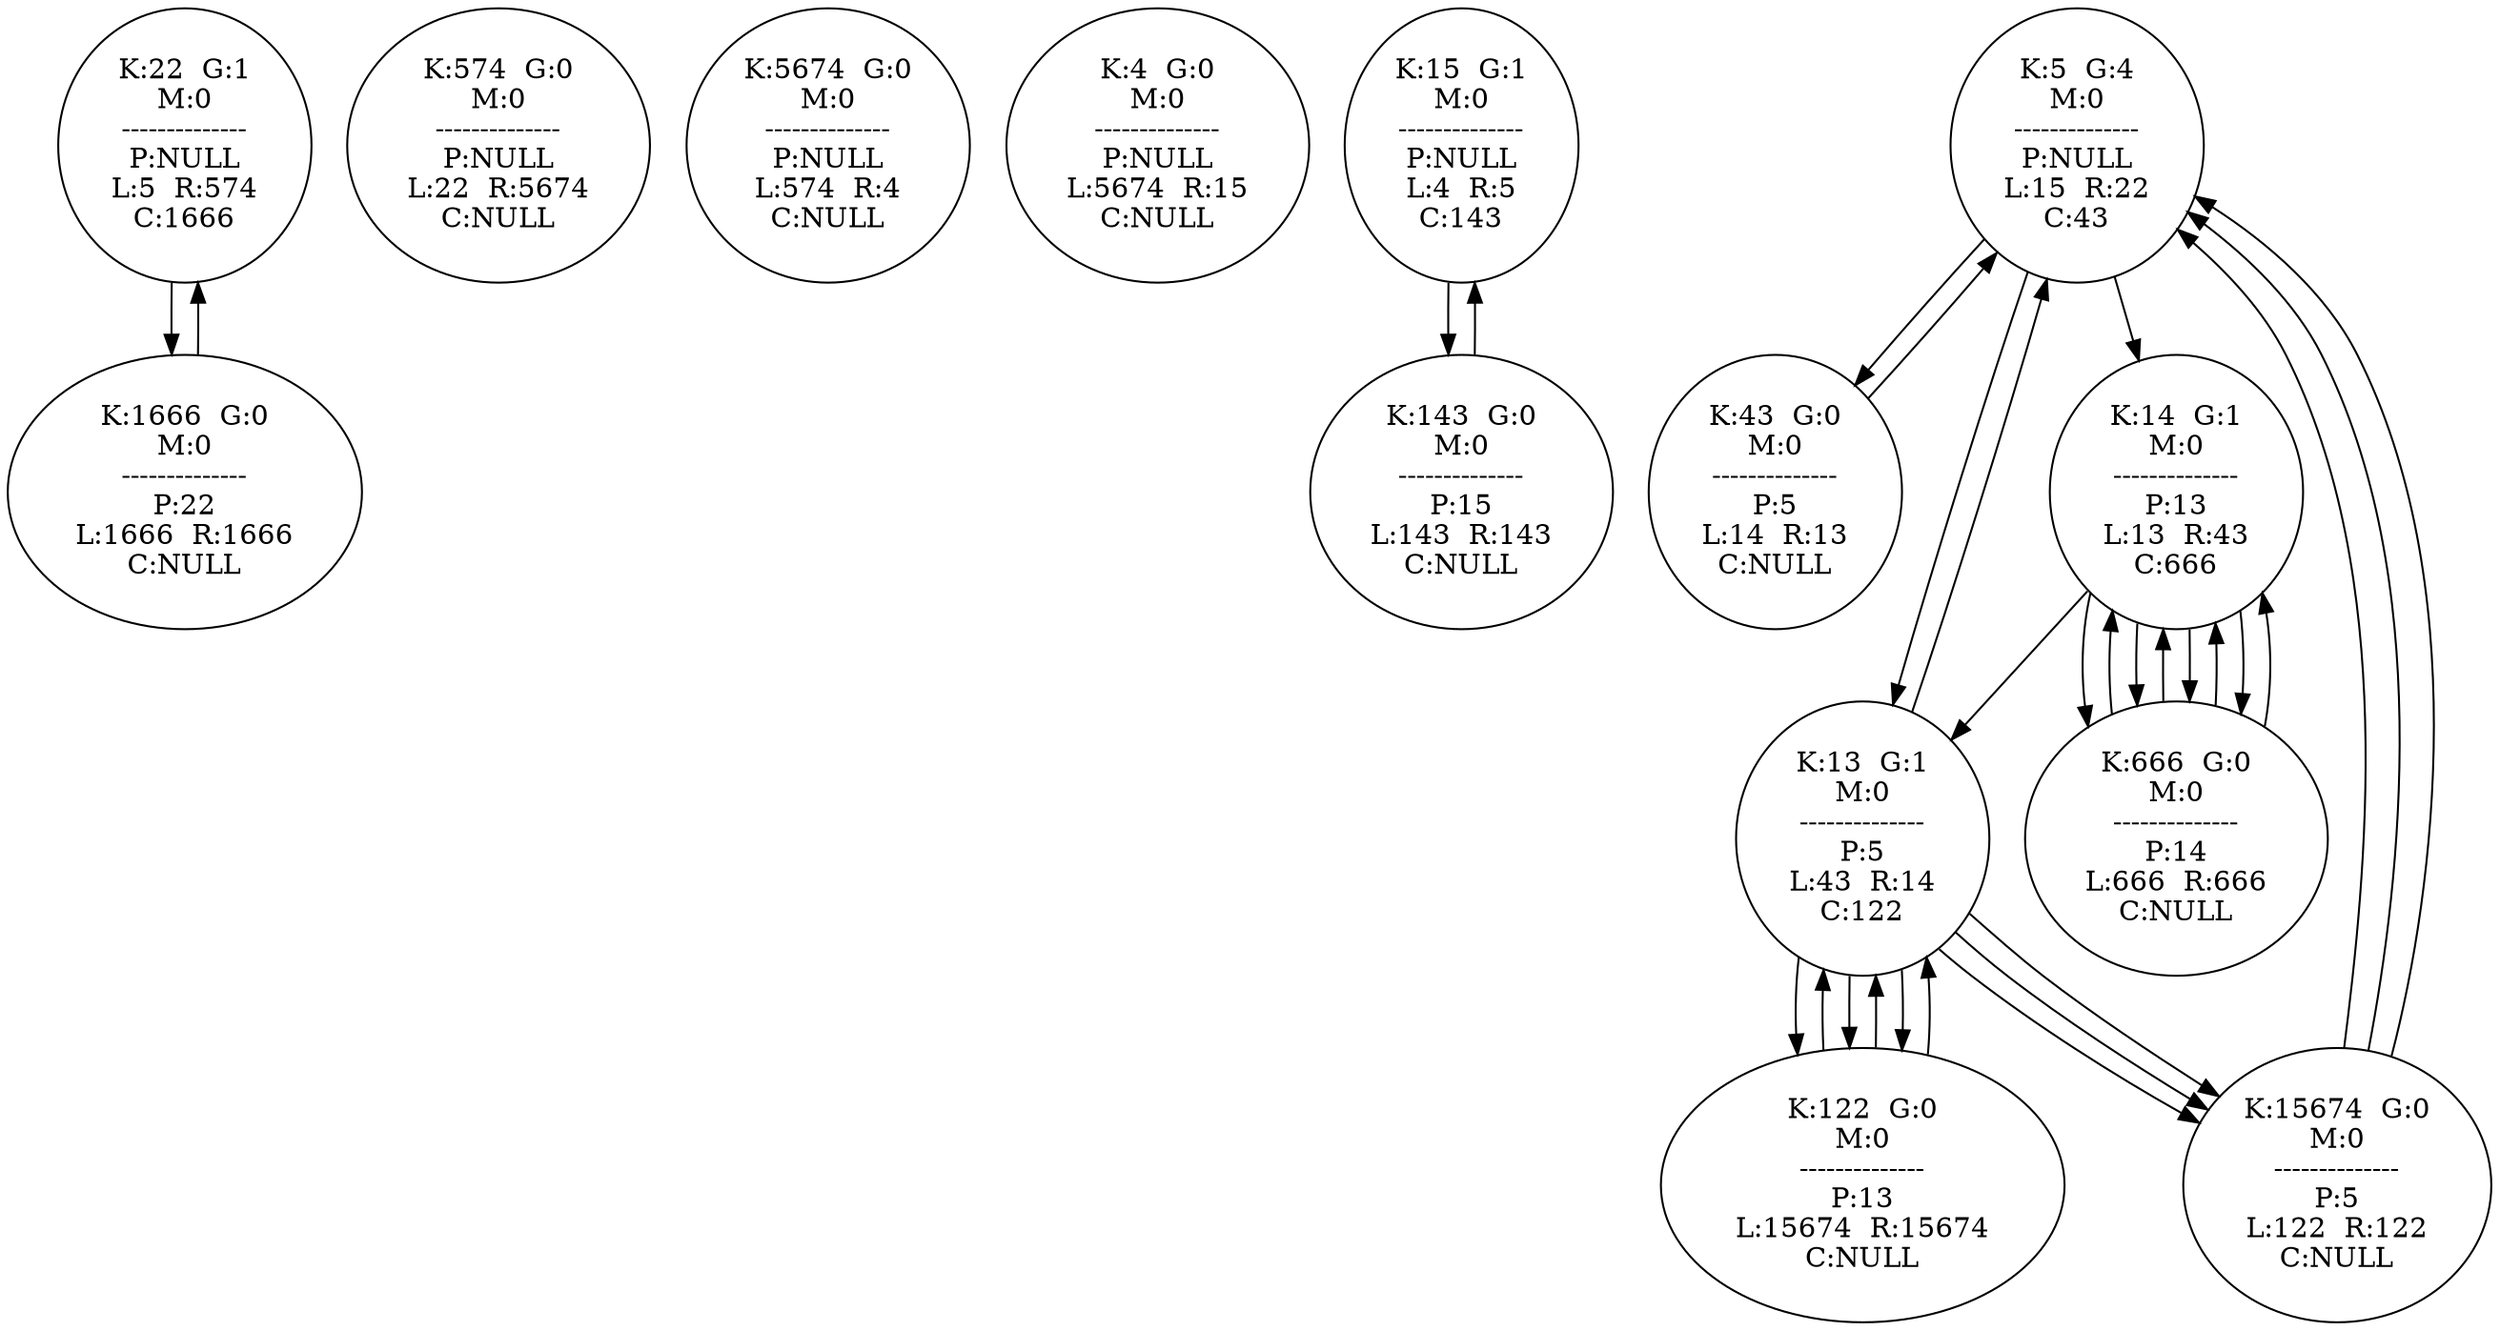 digraph theGraph{
	node22[ label = "K:22  G:1\nM:0\n--------------\nP:NULL\nL:5  R:574\nC:1666"];
	node574[ label = "K:574  G:0\nM:0\n--------------\nP:NULL\nL:22  R:5674\nC:NULL"];
	node5674[ label = "K:5674  G:0\nM:0\n--------------\nP:NULL\nL:574  R:4\nC:NULL"];
	node4[ label = "K:4  G:0\nM:0\n--------------\nP:NULL\nL:5674  R:15\nC:NULL"];
	node15[ label = "K:15  G:1\nM:0\n--------------\nP:NULL\nL:4  R:5\nC:143"];
	node5[ label = "K:5  G:4\nM:0\n--------------\nP:NULL\nL:15  R:22\nC:43"];
	node1666[ label = "K:1666  G:0\nM:0\n--------------\nP:22\nL:1666  R:1666\nC:NULL"];
	node143[ label = "K:143  G:0\nM:0\n--------------\nP:15\nL:143  R:143\nC:NULL"];
	node43[ label = "K:43  G:0\nM:0\n--------------\nP:5\nL:14  R:13\nC:NULL"];
	node13[ label = "K:13  G:1\nM:0\n--------------\nP:5\nL:43  R:14\nC:122"];
	node14[ label = "K:14  G:1\nM:0\n--------------\nP:13\nL:13  R:43\nC:666"];
	node122[ label = "K:122  G:0\nM:0\n--------------\nP:13\nL:15674  R:15674\nC:NULL"];
	node666[ label = "K:666  G:0\nM:0\n--------------\nP:14\nL:666  R:666\nC:NULL"];
	node15674[ label = "K:15674  G:0\nM:0\n--------------\nP:5\nL:122  R:122\nC:NULL"];
	node666[ label = "K:666  G:0\nM:0\n--------------\nP:14\nL:666  R:666\nC:NULL"];
	node22->node1666
	node1666->node22
	node15->node143
	node143->node15
	node5->node43
	node43->node5
	node5->node13
	node13->node5
	node5->node14
	node14->node13
	node13->node122
	node122->node13
	node13->node15674
	node15674->node5
	node14->node666
	node666->node14
	node13->node122
	node122->node13
	node13->node15674
	node15674->node5
	node14->node666
	node666->node14
	node14->node666
	node666->node14
	node13->node122
	node122->node13
	node13->node15674
	node15674->node5
	node14->node666
	node666->node14
}
